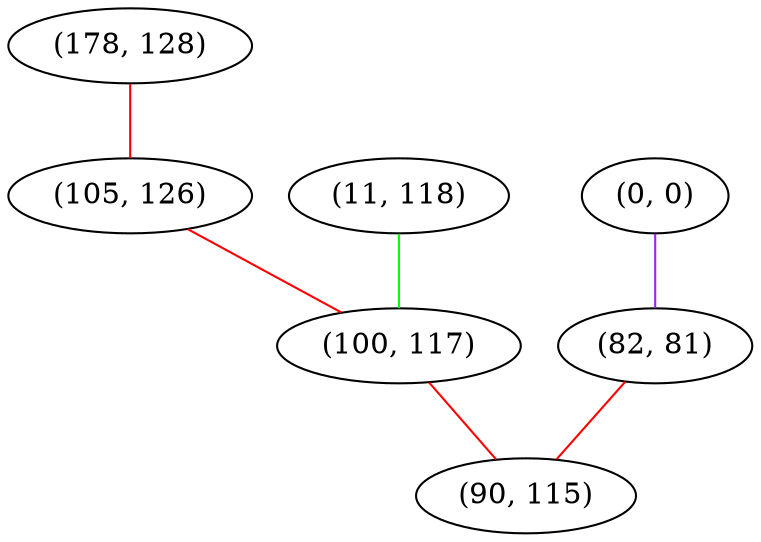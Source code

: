 graph "" {
"(178, 128)";
"(0, 0)";
"(82, 81)";
"(105, 126)";
"(11, 118)";
"(100, 117)";
"(90, 115)";
"(178, 128)" -- "(105, 126)"  [color=red, key=0, weight=1];
"(0, 0)" -- "(82, 81)"  [color=purple, key=0, weight=4];
"(82, 81)" -- "(90, 115)"  [color=red, key=0, weight=1];
"(105, 126)" -- "(100, 117)"  [color=red, key=0, weight=1];
"(11, 118)" -- "(100, 117)"  [color=green, key=0, weight=2];
"(100, 117)" -- "(90, 115)"  [color=red, key=0, weight=1];
}

